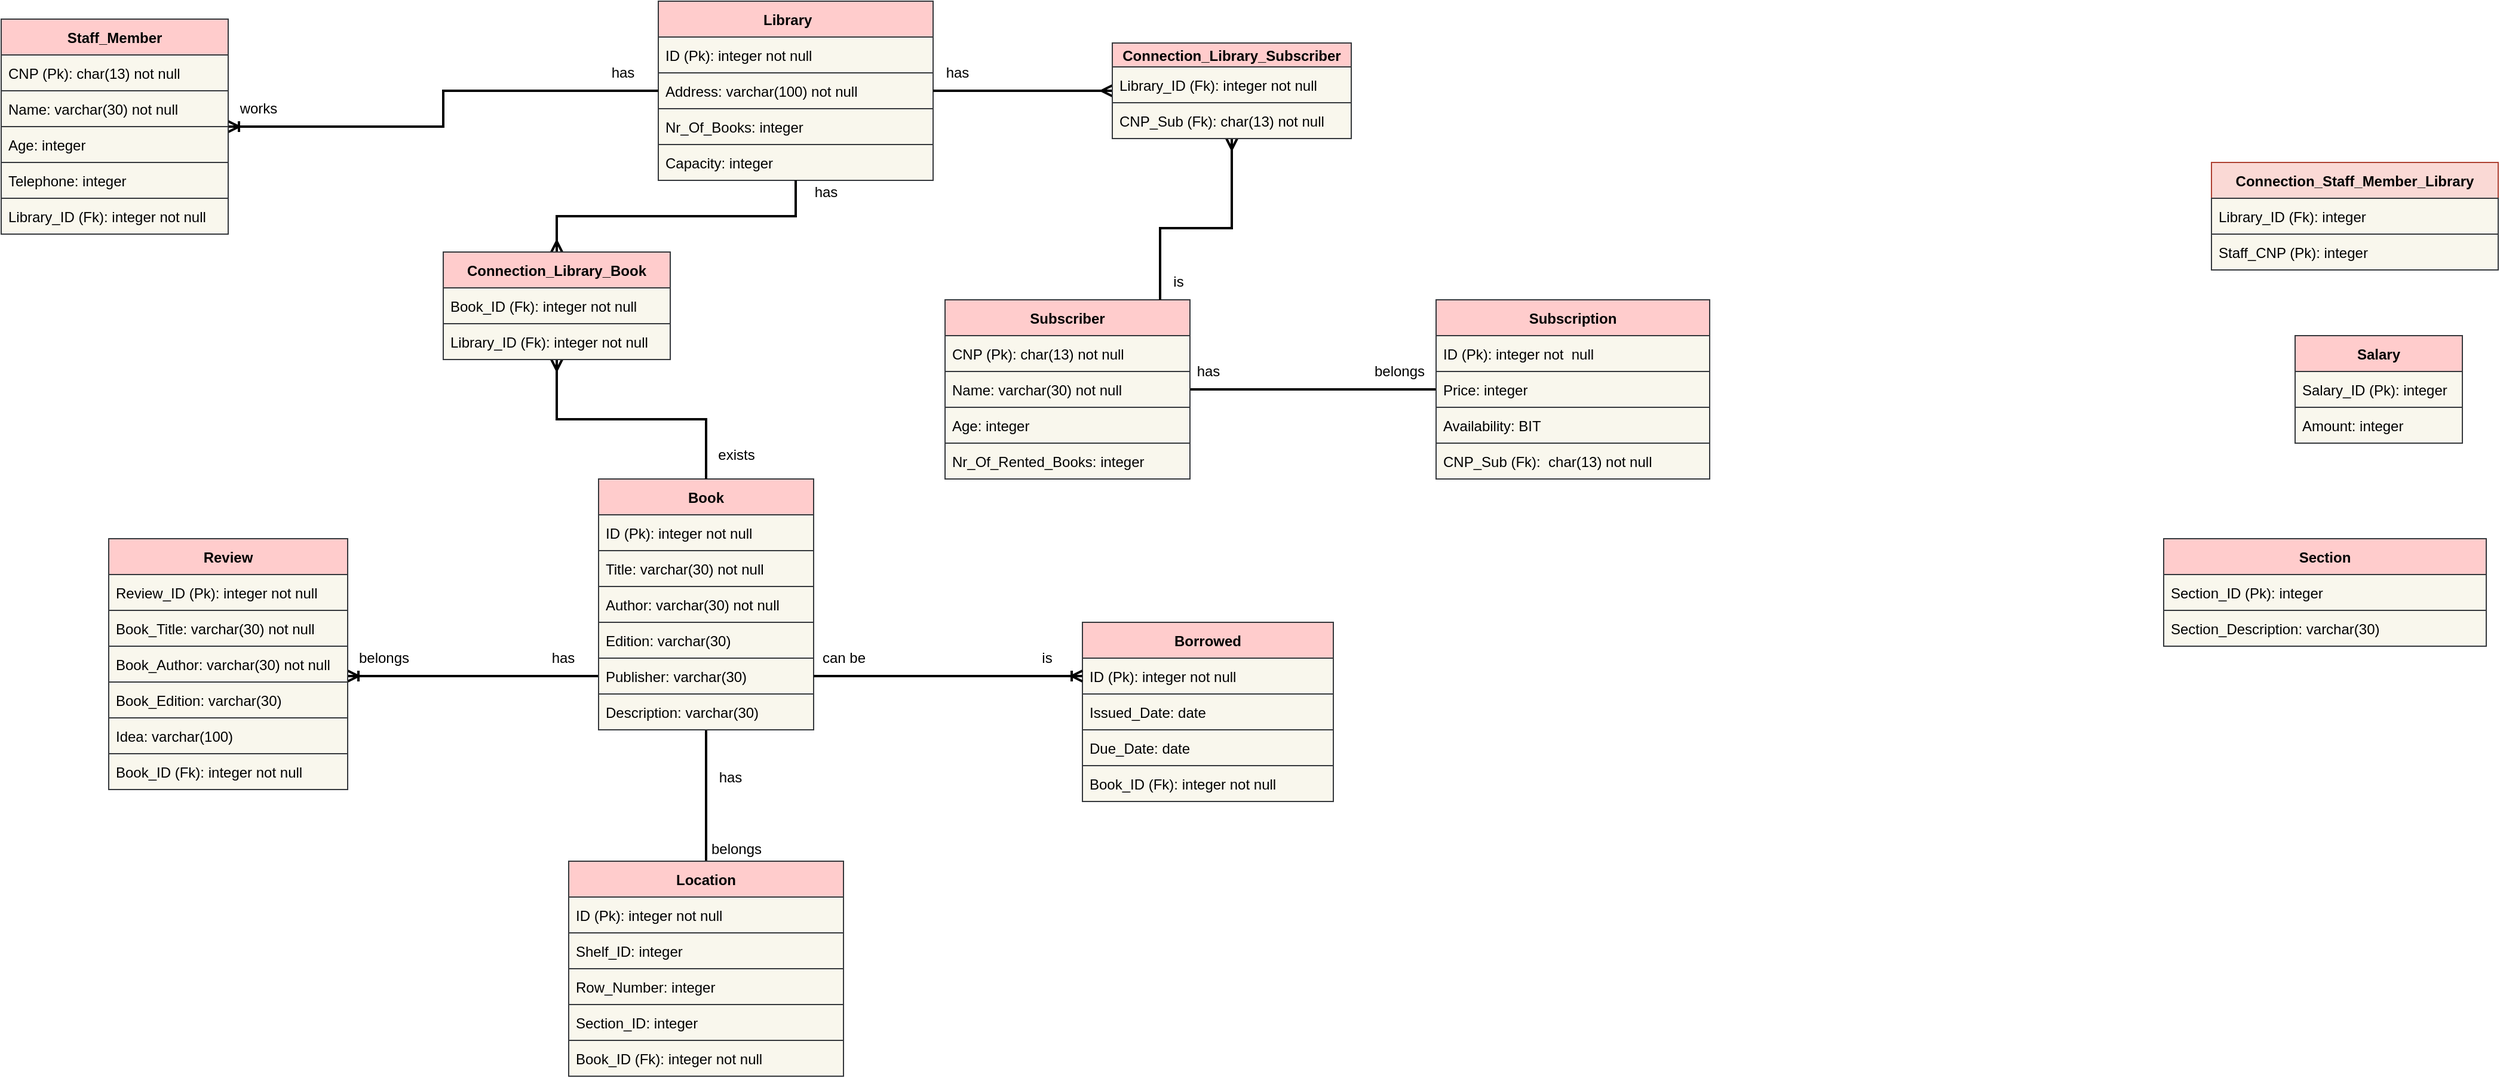 <mxfile version="15.5.2" type="device"><diagram id="ykUnAk5dBGuOs9mDxj67" name="Page-1"><mxGraphModel dx="2272" dy="780" grid="1" gridSize="10" guides="1" tooltips="1" connect="1" arrows="1" fold="1" page="1" pageScale="1" pageWidth="850" pageHeight="1100" math="0" shadow="0"><root><mxCell id="0"/><mxCell id="1" parent="0"/><mxCell id="-t-nigjl44tJeJdBdtH5-1" value="Library    " style="swimlane;fontStyle=1;childLayout=stackLayout;horizontal=1;startSize=30;horizontalStack=0;resizeParent=1;resizeParentMax=0;resizeLast=0;collapsible=1;marginBottom=0;fillColor=#ffcccc;strokeColor=#36393d;" parent="1" vertex="1"><mxGeometry x="120" width="230" height="150" as="geometry"/></mxCell><mxCell id="-t-nigjl44tJeJdBdtH5-2" value="ID (Pk): integer not null" style="text;strokeColor=#36393d;fillColor=#f9f7ed;align=left;verticalAlign=middle;spacingLeft=4;spacingRight=4;overflow=hidden;points=[[0,0.5],[1,0.5]];portConstraint=eastwest;rotatable=0;" parent="-t-nigjl44tJeJdBdtH5-1" vertex="1"><mxGeometry y="30" width="230" height="30" as="geometry"/></mxCell><mxCell id="-t-nigjl44tJeJdBdtH5-3" value="Address: varchar(100) not null" style="text;strokeColor=#36393d;fillColor=#f9f7ed;align=left;verticalAlign=middle;spacingLeft=4;spacingRight=4;overflow=hidden;points=[[0,0.5],[1,0.5]];portConstraint=eastwest;rotatable=0;" parent="-t-nigjl44tJeJdBdtH5-1" vertex="1"><mxGeometry y="60" width="230" height="30" as="geometry"/></mxCell><mxCell id="-t-nigjl44tJeJdBdtH5-63" value="Nr_Of_Books: integer" style="text;strokeColor=#36393d;fillColor=#f9f7ed;align=left;verticalAlign=middle;spacingLeft=4;spacingRight=4;overflow=hidden;points=[[0,0.5],[1,0.5]];portConstraint=eastwest;rotatable=0;" parent="-t-nigjl44tJeJdBdtH5-1" vertex="1"><mxGeometry y="90" width="230" height="30" as="geometry"/></mxCell><mxCell id="-t-nigjl44tJeJdBdtH5-11" value="Capacity: integer" style="text;strokeColor=#36393d;fillColor=#f9f7ed;align=left;verticalAlign=middle;spacingLeft=4;spacingRight=4;overflow=hidden;points=[[0,0.5],[1,0.5]];portConstraint=eastwest;rotatable=0;" parent="-t-nigjl44tJeJdBdtH5-1" vertex="1"><mxGeometry y="120" width="230" height="30" as="geometry"/></mxCell><mxCell id="-t-nigjl44tJeJdBdtH5-81" style="edgeStyle=orthogonalEdgeStyle;rounded=0;orthogonalLoop=1;jettySize=auto;html=1;startArrow=none;startFill=0;endArrow=none;endFill=0;strokeColor=default;strokeWidth=2;" parent="1" source="-t-nigjl44tJeJdBdtH5-6" target="-t-nigjl44tJeJdBdtH5-14" edge="1"><mxGeometry relative="1" as="geometry"/></mxCell><mxCell id="-t-nigjl44tJeJdBdtH5-6" value="Subscriber" style="swimlane;fontStyle=1;childLayout=stackLayout;horizontal=1;startSize=30;horizontalStack=0;resizeParent=1;resizeParentMax=0;resizeLast=0;collapsible=1;marginBottom=0;fillColor=#ffcccc;strokeColor=#36393d;" parent="1" vertex="1"><mxGeometry x="360" y="250" width="205" height="150" as="geometry"/></mxCell><mxCell id="-t-nigjl44tJeJdBdtH5-7" value="CNP (Pk): char(13) not null" style="text;strokeColor=#36393d;fillColor=#f9f7ed;align=left;verticalAlign=middle;spacingLeft=4;spacingRight=4;overflow=hidden;points=[[0,0.5],[1,0.5]];portConstraint=eastwest;rotatable=0;" parent="-t-nigjl44tJeJdBdtH5-6" vertex="1"><mxGeometry y="30" width="205" height="30" as="geometry"/></mxCell><mxCell id="-t-nigjl44tJeJdBdtH5-8" value="Name: varchar(30) not null" style="text;strokeColor=#36393d;fillColor=#f9f7ed;align=left;verticalAlign=middle;spacingLeft=4;spacingRight=4;overflow=hidden;points=[[0,0.5],[1,0.5]];portConstraint=eastwest;rotatable=0;" parent="-t-nigjl44tJeJdBdtH5-6" vertex="1"><mxGeometry y="60" width="205" height="30" as="geometry"/></mxCell><mxCell id="-t-nigjl44tJeJdBdtH5-9" value="Age: integer" style="text;strokeColor=#36393d;fillColor=#f9f7ed;align=left;verticalAlign=middle;spacingLeft=4;spacingRight=4;overflow=hidden;points=[[0,0.5],[1,0.5]];portConstraint=eastwest;rotatable=0;" parent="-t-nigjl44tJeJdBdtH5-6" vertex="1"><mxGeometry y="90" width="205" height="30" as="geometry"/></mxCell><mxCell id="-t-nigjl44tJeJdBdtH5-12" value="Nr_Of_Rented_Books: integer" style="text;strokeColor=#36393d;fillColor=#f9f7ed;align=left;verticalAlign=middle;spacingLeft=4;spacingRight=4;overflow=hidden;points=[[0,0.5],[1,0.5]];portConstraint=eastwest;rotatable=0;" parent="-t-nigjl44tJeJdBdtH5-6" vertex="1"><mxGeometry y="120" width="205" height="30" as="geometry"/></mxCell><mxCell id="-t-nigjl44tJeJdBdtH5-14" value="Subscription" style="swimlane;fontStyle=1;childLayout=stackLayout;horizontal=1;startSize=30;horizontalStack=0;resizeParent=1;resizeParentMax=0;resizeLast=0;collapsible=1;marginBottom=0;fillColor=#ffcccc;strokeColor=#36393d;" parent="1" vertex="1"><mxGeometry x="771" y="250" width="229" height="150" as="geometry"/></mxCell><mxCell id="-t-nigjl44tJeJdBdtH5-15" value="ID (Pk): integer not  null" style="text;strokeColor=#36393d;fillColor=#f9f7ed;align=left;verticalAlign=middle;spacingLeft=4;spacingRight=4;overflow=hidden;points=[[0,0.5],[1,0.5]];portConstraint=eastwest;rotatable=0;" parent="-t-nigjl44tJeJdBdtH5-14" vertex="1"><mxGeometry y="30" width="229" height="30" as="geometry"/></mxCell><mxCell id="-t-nigjl44tJeJdBdtH5-16" value="Price: integer" style="text;strokeColor=#36393d;fillColor=#f9f7ed;align=left;verticalAlign=middle;spacingLeft=4;spacingRight=4;overflow=hidden;points=[[0,0.5],[1,0.5]];portConstraint=eastwest;rotatable=0;" parent="-t-nigjl44tJeJdBdtH5-14" vertex="1"><mxGeometry y="60" width="229" height="30" as="geometry"/></mxCell><mxCell id="-t-nigjl44tJeJdBdtH5-17" value="Availability: BIT" style="text;strokeColor=#36393d;fillColor=#f9f7ed;align=left;verticalAlign=middle;spacingLeft=4;spacingRight=4;overflow=hidden;points=[[0,0.5],[1,0.5]];portConstraint=eastwest;rotatable=0;" parent="-t-nigjl44tJeJdBdtH5-14" vertex="1"><mxGeometry y="90" width="229" height="30" as="geometry"/></mxCell><mxCell id="Ymw6wZ-I9uun9234XM_c-15" value="CNP_Sub (Fk):  char(13) not null" style="text;strokeColor=#36393d;fillColor=#f9f7ed;align=left;verticalAlign=middle;spacingLeft=4;spacingRight=4;overflow=hidden;points=[[0,0.5],[1,0.5]];portConstraint=eastwest;rotatable=0;" parent="-t-nigjl44tJeJdBdtH5-14" vertex="1"><mxGeometry y="120" width="229" height="30" as="geometry"/></mxCell><mxCell id="-t-nigjl44tJeJdBdtH5-80" style="edgeStyle=orthogonalEdgeStyle;rounded=0;orthogonalLoop=1;jettySize=auto;html=1;startArrow=none;startFill=0;endArrow=none;endFill=0;strokeColor=default;strokeWidth=2;" parent="1" source="-t-nigjl44tJeJdBdtH5-20" target="-t-nigjl44tJeJdBdtH5-43" edge="1"><mxGeometry relative="1" as="geometry"/></mxCell><mxCell id="-t-nigjl44tJeJdBdtH5-82" style="edgeStyle=orthogonalEdgeStyle;rounded=0;orthogonalLoop=1;jettySize=auto;html=1;startArrow=none;startFill=0;endArrow=ERoneToMany;endFill=0;strokeColor=default;strokeWidth=2;" parent="1" source="-t-nigjl44tJeJdBdtH5-20" target="-t-nigjl44tJeJdBdtH5-36" edge="1"><mxGeometry relative="1" as="geometry"><Array as="points"><mxPoint x="-40" y="565"/><mxPoint x="-40" y="565"/></Array></mxGeometry></mxCell><mxCell id="-t-nigjl44tJeJdBdtH5-20" value="Book" style="swimlane;fontStyle=1;childLayout=stackLayout;horizontal=1;startSize=30;horizontalStack=0;resizeParent=1;resizeParentMax=0;resizeLast=0;collapsible=1;marginBottom=0;fillColor=#ffcccc;strokeColor=#36393d;" parent="1" vertex="1"><mxGeometry x="70" y="400" width="180" height="210" as="geometry"/></mxCell><mxCell id="-t-nigjl44tJeJdBdtH5-21" value="ID (Pk): integer not null" style="text;strokeColor=#36393d;fillColor=#f9f7ed;align=left;verticalAlign=middle;spacingLeft=4;spacingRight=4;overflow=hidden;points=[[0,0.5],[1,0.5]];portConstraint=eastwest;rotatable=0;" parent="-t-nigjl44tJeJdBdtH5-20" vertex="1"><mxGeometry y="30" width="180" height="30" as="geometry"/></mxCell><mxCell id="-t-nigjl44tJeJdBdtH5-25" value="Title: varchar(30) not null" style="text;strokeColor=#36393d;fillColor=#f9f7ed;align=left;verticalAlign=middle;spacingLeft=4;spacingRight=4;overflow=hidden;points=[[0,0.5],[1,0.5]];portConstraint=eastwest;rotatable=0;" parent="-t-nigjl44tJeJdBdtH5-20" vertex="1"><mxGeometry y="60" width="180" height="30" as="geometry"/></mxCell><mxCell id="-t-nigjl44tJeJdBdtH5-23" value="Author: varchar(30) not null" style="text;strokeColor=#36393d;fillColor=#f9f7ed;align=left;verticalAlign=middle;spacingLeft=4;spacingRight=4;overflow=hidden;points=[[0,0.5],[1,0.5]];portConstraint=eastwest;rotatable=0;" parent="-t-nigjl44tJeJdBdtH5-20" vertex="1"><mxGeometry y="90" width="180" height="30" as="geometry"/></mxCell><mxCell id="-t-nigjl44tJeJdBdtH5-22" value="Edition: varchar(30)" style="text;strokeColor=#36393d;fillColor=#f9f7ed;align=left;verticalAlign=middle;spacingLeft=4;spacingRight=4;overflow=hidden;points=[[0,0.5],[1,0.5]];portConstraint=eastwest;rotatable=0;" parent="-t-nigjl44tJeJdBdtH5-20" vertex="1"><mxGeometry y="120" width="180" height="30" as="geometry"/></mxCell><mxCell id="-t-nigjl44tJeJdBdtH5-24" value="Publisher: varchar(30)" style="text;strokeColor=#36393d;fillColor=#f9f7ed;align=left;verticalAlign=middle;spacingLeft=4;spacingRight=4;overflow=hidden;points=[[0,0.5],[1,0.5]];portConstraint=eastwest;rotatable=0;" parent="-t-nigjl44tJeJdBdtH5-20" vertex="1"><mxGeometry y="150" width="180" height="30" as="geometry"/></mxCell><mxCell id="-t-nigjl44tJeJdBdtH5-26" value="Description: varchar(30)" style="text;strokeColor=#36393d;fillColor=#f9f7ed;align=left;verticalAlign=middle;spacingLeft=4;spacingRight=4;overflow=hidden;points=[[0,0.5],[1,0.5]];portConstraint=eastwest;rotatable=0;" parent="-t-nigjl44tJeJdBdtH5-20" vertex="1"><mxGeometry y="180" width="180" height="30" as="geometry"/></mxCell><mxCell id="-t-nigjl44tJeJdBdtH5-28" value="Borrowed" style="swimlane;fontStyle=1;childLayout=stackLayout;horizontal=1;startSize=30;horizontalStack=0;resizeParent=1;resizeParentMax=0;resizeLast=0;collapsible=1;marginBottom=0;fillColor=#ffcccc;strokeColor=#36393d;" parent="1" vertex="1"><mxGeometry x="475" y="520" width="210" height="150" as="geometry"/></mxCell><mxCell id="-t-nigjl44tJeJdBdtH5-29" value="ID (Pk): integer not null" style="text;strokeColor=#36393d;fillColor=#f9f7ed;align=left;verticalAlign=middle;spacingLeft=4;spacingRight=4;overflow=hidden;points=[[0,0.5],[1,0.5]];portConstraint=eastwest;rotatable=0;" parent="-t-nigjl44tJeJdBdtH5-28" vertex="1"><mxGeometry y="30" width="210" height="30" as="geometry"/></mxCell><mxCell id="-t-nigjl44tJeJdBdtH5-30" value="Issued_Date: date" style="text;strokeColor=#36393d;fillColor=#f9f7ed;align=left;verticalAlign=middle;spacingLeft=4;spacingRight=4;overflow=hidden;points=[[0,0.5],[1,0.5]];portConstraint=eastwest;rotatable=0;" parent="-t-nigjl44tJeJdBdtH5-28" vertex="1"><mxGeometry y="60" width="210" height="30" as="geometry"/></mxCell><mxCell id="-t-nigjl44tJeJdBdtH5-31" value="Due_Date: date" style="text;strokeColor=#36393d;fillColor=#f9f7ed;align=left;verticalAlign=middle;spacingLeft=4;spacingRight=4;overflow=hidden;points=[[0,0.5],[1,0.5]];portConstraint=eastwest;rotatable=0;" parent="-t-nigjl44tJeJdBdtH5-28" vertex="1"><mxGeometry y="90" width="210" height="30" as="geometry"/></mxCell><mxCell id="Ymw6wZ-I9uun9234XM_c-13" value="Book_ID (Fk): integer not null" style="text;strokeColor=#36393d;fillColor=#f9f7ed;align=left;verticalAlign=middle;spacingLeft=4;spacingRight=4;overflow=hidden;points=[[0,0.5],[1,0.5]];portConstraint=eastwest;rotatable=0;" parent="-t-nigjl44tJeJdBdtH5-28" vertex="1"><mxGeometry y="120" width="210" height="30" as="geometry"/></mxCell><mxCell id="-t-nigjl44tJeJdBdtH5-77" style="edgeStyle=orthogonalEdgeStyle;rounded=0;orthogonalLoop=1;jettySize=auto;html=1;startArrow=ERoneToMany;startFill=0;endArrow=none;endFill=0;strokeWidth=2;" parent="1" source="-t-nigjl44tJeJdBdtH5-32" target="-t-nigjl44tJeJdBdtH5-1" edge="1"><mxGeometry relative="1" as="geometry"/></mxCell><mxCell id="-t-nigjl44tJeJdBdtH5-32" value="Staff_Member" style="swimlane;fontStyle=1;childLayout=stackLayout;horizontal=1;startSize=30;horizontalStack=0;resizeParent=1;resizeParentMax=0;resizeLast=0;collapsible=1;marginBottom=0;fillColor=#ffcccc;strokeColor=#36393d;" parent="1" vertex="1"><mxGeometry x="-430" y="15" width="190" height="180" as="geometry"/></mxCell><mxCell id="-t-nigjl44tJeJdBdtH5-33" value="CNP (Pk): char(13) not null" style="text;align=left;verticalAlign=middle;spacingLeft=4;spacingRight=4;overflow=hidden;points=[[0,0.5],[1,0.5]];portConstraint=eastwest;rotatable=0;fillColor=#f9f7ed;strokeColor=#36393d;" parent="-t-nigjl44tJeJdBdtH5-32" vertex="1"><mxGeometry y="30" width="190" height="30" as="geometry"/></mxCell><mxCell id="-t-nigjl44tJeJdBdtH5-34" value="Name: varchar(30) not null" style="text;strokeColor=#36393d;fillColor=#f9f7ed;align=left;verticalAlign=middle;spacingLeft=4;spacingRight=4;overflow=hidden;points=[[0,0.5],[1,0.5]];portConstraint=eastwest;rotatable=0;" parent="-t-nigjl44tJeJdBdtH5-32" vertex="1"><mxGeometry y="60" width="190" height="30" as="geometry"/></mxCell><mxCell id="-t-nigjl44tJeJdBdtH5-35" value="Age: integer" style="text;strokeColor=#36393d;fillColor=#f9f7ed;align=left;verticalAlign=middle;spacingLeft=4;spacingRight=4;overflow=hidden;points=[[0,0.5],[1,0.5]];portConstraint=eastwest;rotatable=0;" parent="-t-nigjl44tJeJdBdtH5-32" vertex="1"><mxGeometry y="90" width="190" height="30" as="geometry"/></mxCell><mxCell id="Ymw6wZ-I9uun9234XM_c-5" value="Telephone: integer" style="text;strokeColor=#36393d;fillColor=#f9f7ed;align=left;verticalAlign=middle;spacingLeft=4;spacingRight=4;overflow=hidden;points=[[0,0.5],[1,0.5]];portConstraint=eastwest;rotatable=0;" parent="-t-nigjl44tJeJdBdtH5-32" vertex="1"><mxGeometry y="120" width="190" height="30" as="geometry"/></mxCell><mxCell id="Ymw6wZ-I9uun9234XM_c-11" value="Library_ID (Fk): integer not null" style="text;strokeColor=#36393d;fillColor=#f9f7ed;align=left;verticalAlign=middle;spacingLeft=4;spacingRight=4;overflow=hidden;points=[[0,0.5],[1,0.5]];portConstraint=eastwest;rotatable=0;" parent="-t-nigjl44tJeJdBdtH5-32" vertex="1"><mxGeometry y="150" width="190" height="30" as="geometry"/></mxCell><mxCell id="-t-nigjl44tJeJdBdtH5-36" value="Review" style="swimlane;fontStyle=1;childLayout=stackLayout;horizontal=1;startSize=30;horizontalStack=0;resizeParent=1;resizeParentMax=0;resizeLast=0;collapsible=1;marginBottom=0;fillColor=#ffcccc;strokeColor=#36393d;" parent="1" vertex="1"><mxGeometry x="-340" y="450" width="200" height="210" as="geometry"/></mxCell><mxCell id="-t-nigjl44tJeJdBdtH5-37" value="Review_ID (Pk): integer not null" style="text;strokeColor=#36393d;fillColor=#f9f7ed;align=left;verticalAlign=middle;spacingLeft=4;spacingRight=4;overflow=hidden;points=[[0,0.5],[1,0.5]];portConstraint=eastwest;rotatable=0;" parent="-t-nigjl44tJeJdBdtH5-36" vertex="1"><mxGeometry y="30" width="200" height="30" as="geometry"/></mxCell><mxCell id="-t-nigjl44tJeJdBdtH5-38" value="Book_Title: varchar(30) not null" style="text;strokeColor=#36393d;fillColor=#f9f7ed;align=left;verticalAlign=middle;spacingLeft=4;spacingRight=4;overflow=hidden;points=[[0,0.5],[1,0.5]];portConstraint=eastwest;rotatable=0;" parent="-t-nigjl44tJeJdBdtH5-36" vertex="1"><mxGeometry y="60" width="200" height="30" as="geometry"/></mxCell><mxCell id="-t-nigjl44tJeJdBdtH5-39" value="Book_Author: varchar(30) not null" style="text;strokeColor=#36393d;fillColor=#f9f7ed;align=left;verticalAlign=middle;spacingLeft=4;spacingRight=4;overflow=hidden;points=[[0,0.5],[1,0.5]];portConstraint=eastwest;rotatable=0;" parent="-t-nigjl44tJeJdBdtH5-36" vertex="1"><mxGeometry y="90" width="200" height="30" as="geometry"/></mxCell><mxCell id="-t-nigjl44tJeJdBdtH5-41" value="Book_Edition: varchar(30)" style="text;strokeColor=#36393d;fillColor=#f9f7ed;align=left;verticalAlign=middle;spacingLeft=4;spacingRight=4;overflow=hidden;points=[[0,0.5],[1,0.5]];portConstraint=eastwest;rotatable=0;" parent="-t-nigjl44tJeJdBdtH5-36" vertex="1"><mxGeometry y="120" width="200" height="30" as="geometry"/></mxCell><mxCell id="-t-nigjl44tJeJdBdtH5-42" value="Idea: varchar(100)" style="text;strokeColor=#36393d;fillColor=#f9f7ed;align=left;verticalAlign=middle;spacingLeft=4;spacingRight=4;overflow=hidden;points=[[0,0.5],[1,0.5]];portConstraint=eastwest;rotatable=0;" parent="-t-nigjl44tJeJdBdtH5-36" vertex="1"><mxGeometry y="150" width="200" height="30" as="geometry"/></mxCell><mxCell id="Ymw6wZ-I9uun9234XM_c-14" value="Book_ID (Fk): integer not null" style="text;strokeColor=#36393d;fillColor=#f9f7ed;align=left;verticalAlign=middle;spacingLeft=4;spacingRight=4;overflow=hidden;points=[[0,0.5],[1,0.5]];portConstraint=eastwest;rotatable=0;" parent="-t-nigjl44tJeJdBdtH5-36" vertex="1"><mxGeometry y="180" width="200" height="30" as="geometry"/></mxCell><mxCell id="-t-nigjl44tJeJdBdtH5-43" value="Location" style="swimlane;fontStyle=1;childLayout=stackLayout;horizontal=1;startSize=30;horizontalStack=0;resizeParent=1;resizeParentMax=0;resizeLast=0;collapsible=1;marginBottom=0;fillColor=#ffcccc;strokeColor=#36393d;" parent="1" vertex="1"><mxGeometry x="45" y="720" width="230" height="180" as="geometry"/></mxCell><mxCell id="-t-nigjl44tJeJdBdtH5-44" value="ID (Pk): integer not null" style="text;strokeColor=#36393d;fillColor=#f9f7ed;align=left;verticalAlign=middle;spacingLeft=4;spacingRight=4;overflow=hidden;points=[[0,0.5],[1,0.5]];portConstraint=eastwest;rotatable=0;" parent="-t-nigjl44tJeJdBdtH5-43" vertex="1"><mxGeometry y="30" width="230" height="30" as="geometry"/></mxCell><mxCell id="-t-nigjl44tJeJdBdtH5-46" value="Shelf_ID: integer   " style="text;strokeColor=#36393d;fillColor=#f9f7ed;align=left;verticalAlign=middle;spacingLeft=4;spacingRight=4;overflow=hidden;points=[[0,0.5],[1,0.5]];portConstraint=eastwest;rotatable=0;" parent="-t-nigjl44tJeJdBdtH5-43" vertex="1"><mxGeometry y="60" width="230" height="30" as="geometry"/></mxCell><mxCell id="-t-nigjl44tJeJdBdtH5-47" value="Row_Number: integer" style="text;strokeColor=#36393d;fillColor=#f9f7ed;align=left;verticalAlign=middle;spacingLeft=4;spacingRight=4;overflow=hidden;points=[[0,0.5],[1,0.5]];portConstraint=eastwest;rotatable=0;" parent="-t-nigjl44tJeJdBdtH5-43" vertex="1"><mxGeometry y="90" width="230" height="30" as="geometry"/></mxCell><mxCell id="-t-nigjl44tJeJdBdtH5-48" value="Section_ID: integer" style="text;strokeColor=#36393d;fillColor=#f9f7ed;align=left;verticalAlign=middle;spacingLeft=4;spacingRight=4;overflow=hidden;points=[[0,0.5],[1,0.5]];portConstraint=eastwest;rotatable=0;" parent="-t-nigjl44tJeJdBdtH5-43" vertex="1"><mxGeometry y="120" width="230" height="30" as="geometry"/></mxCell><mxCell id="Ymw6wZ-I9uun9234XM_c-16" value="Book_ID (Fk): integer not null" style="text;strokeColor=#36393d;fillColor=#f9f7ed;align=left;verticalAlign=middle;spacingLeft=4;spacingRight=4;overflow=hidden;points=[[0,0.5],[1,0.5]];portConstraint=eastwest;rotatable=0;" parent="-t-nigjl44tJeJdBdtH5-43" vertex="1"><mxGeometry y="150" width="230" height="30" as="geometry"/></mxCell><mxCell id="-t-nigjl44tJeJdBdtH5-49" value="Section" style="swimlane;fontStyle=1;childLayout=stackLayout;horizontal=1;startSize=30;horizontalStack=0;resizeParent=1;resizeParentMax=0;resizeLast=0;collapsible=1;marginBottom=0;fillColor=#ffcccc;strokeColor=#36393d;" parent="1" vertex="1"><mxGeometry x="1380" y="450" width="270" height="90" as="geometry"/></mxCell><mxCell id="-t-nigjl44tJeJdBdtH5-50" value="Section_ID (Pk): integer" style="text;strokeColor=#36393d;fillColor=#f9f7ed;align=left;verticalAlign=middle;spacingLeft=4;spacingRight=4;overflow=hidden;points=[[0,0.5],[1,0.5]];portConstraint=eastwest;rotatable=0;" parent="-t-nigjl44tJeJdBdtH5-49" vertex="1"><mxGeometry y="30" width="270" height="30" as="geometry"/></mxCell><mxCell id="-t-nigjl44tJeJdBdtH5-51" value="Section_Description: varchar(30)" style="text;strokeColor=#36393d;fillColor=#f9f7ed;align=left;verticalAlign=middle;spacingLeft=4;spacingRight=4;overflow=hidden;points=[[0,0.5],[1,0.5]];portConstraint=eastwest;rotatable=0;" parent="-t-nigjl44tJeJdBdtH5-49" vertex="1"><mxGeometry y="60" width="270" height="30" as="geometry"/></mxCell><mxCell id="-t-nigjl44tJeJdBdtH5-53" value="Salary" style="swimlane;fontStyle=1;childLayout=stackLayout;horizontal=1;startSize=30;horizontalStack=0;resizeParent=1;resizeParentMax=0;resizeLast=0;collapsible=1;marginBottom=0;fillColor=#ffcccc;strokeColor=#36393d;" parent="1" vertex="1"><mxGeometry x="1490" y="280" width="140" height="90" as="geometry"/></mxCell><mxCell id="-t-nigjl44tJeJdBdtH5-54" value="Salary_ID (Pk): integer" style="text;strokeColor=#36393d;fillColor=#f9f7ed;align=left;verticalAlign=middle;spacingLeft=4;spacingRight=4;overflow=hidden;points=[[0,0.5],[1,0.5]];portConstraint=eastwest;rotatable=0;" parent="-t-nigjl44tJeJdBdtH5-53" vertex="1"><mxGeometry y="30" width="140" height="30" as="geometry"/></mxCell><mxCell id="-t-nigjl44tJeJdBdtH5-55" value="Amount: integer" style="text;strokeColor=#36393d;fillColor=#f9f7ed;align=left;verticalAlign=middle;spacingLeft=4;spacingRight=4;overflow=hidden;points=[[0,0.5],[1,0.5]];portConstraint=eastwest;rotatable=0;" parent="-t-nigjl44tJeJdBdtH5-53" vertex="1"><mxGeometry y="60" width="140" height="30" as="geometry"/></mxCell><mxCell id="-t-nigjl44tJeJdBdtH5-65" style="edgeStyle=orthogonalEdgeStyle;rounded=0;orthogonalLoop=1;jettySize=auto;html=1;startArrow=ERmany;startFill=0;endArrow=none;endFill=0;strokeWidth=2;" parent="1" source="-t-nigjl44tJeJdBdtH5-59" target="-t-nigjl44tJeJdBdtH5-20" edge="1"><mxGeometry relative="1" as="geometry"/></mxCell><mxCell id="-t-nigjl44tJeJdBdtH5-79" style="edgeStyle=orthogonalEdgeStyle;rounded=0;orthogonalLoop=1;jettySize=auto;html=1;startArrow=ERmany;startFill=0;endArrow=none;endFill=0;strokeColor=default;strokeWidth=2;" parent="1" source="-t-nigjl44tJeJdBdtH5-59" target="-t-nigjl44tJeJdBdtH5-1" edge="1"><mxGeometry relative="1" as="geometry"/></mxCell><mxCell id="-t-nigjl44tJeJdBdtH5-59" value="Connection_Library_Book" style="swimlane;fontStyle=1;childLayout=stackLayout;horizontal=1;startSize=30;horizontalStack=0;resizeParent=1;resizeParentMax=0;resizeLast=0;collapsible=1;marginBottom=0;fillColor=#ffcccc;strokeColor=#36393d;" parent="1" vertex="1"><mxGeometry x="-60" y="210" width="190" height="90" as="geometry"/></mxCell><mxCell id="-t-nigjl44tJeJdBdtH5-60" value="Book_ID (Fk): integer not null" style="text;strokeColor=#36393d;fillColor=#f9f7ed;align=left;verticalAlign=middle;spacingLeft=4;spacingRight=4;overflow=hidden;points=[[0,0.5],[1,0.5]];portConstraint=eastwest;rotatable=0;" parent="-t-nigjl44tJeJdBdtH5-59" vertex="1"><mxGeometry y="30" width="190" height="30" as="geometry"/></mxCell><mxCell id="-t-nigjl44tJeJdBdtH5-61" value="Library_ID (Fk): integer not null" style="text;strokeColor=#36393d;fillColor=#f9f7ed;align=left;verticalAlign=middle;spacingLeft=4;spacingRight=4;overflow=hidden;points=[[0,0.5],[1,0.5]];portConstraint=eastwest;rotatable=0;" parent="-t-nigjl44tJeJdBdtH5-59" vertex="1"><mxGeometry y="60" width="190" height="30" as="geometry"/></mxCell><mxCell id="-t-nigjl44tJeJdBdtH5-66" style="edgeStyle=orthogonalEdgeStyle;rounded=0;orthogonalLoop=1;jettySize=auto;html=1;startArrow=ERoneToMany;startFill=0;endArrow=none;endFill=0;strokeWidth=2;" parent="1" source="-t-nigjl44tJeJdBdtH5-29" target="-t-nigjl44tJeJdBdtH5-24" edge="1"><mxGeometry relative="1" as="geometry"/></mxCell><mxCell id="-t-nigjl44tJeJdBdtH5-73" value="" style="edgeStyle=orthogonalEdgeStyle;rounded=0;orthogonalLoop=1;jettySize=auto;html=1;startArrow=ERmany;startFill=0;endArrow=none;endFill=0;strokeWidth=2;" parent="1" source="-t-nigjl44tJeJdBdtH5-67" edge="1"><mxGeometry relative="1" as="geometry"><mxPoint x="540" y="250" as="targetPoint"/><Array as="points"><mxPoint x="600" y="190"/><mxPoint x="540" y="190"/></Array></mxGeometry></mxCell><mxCell id="-t-nigjl44tJeJdBdtH5-78" style="edgeStyle=orthogonalEdgeStyle;rounded=0;orthogonalLoop=1;jettySize=auto;html=1;startArrow=ERmany;startFill=0;endArrow=none;endFill=0;strokeWidth=2;" parent="1" source="-t-nigjl44tJeJdBdtH5-67" target="-t-nigjl44tJeJdBdtH5-1" edge="1"><mxGeometry relative="1" as="geometry"/></mxCell><mxCell id="-t-nigjl44tJeJdBdtH5-67" value="Connection_Library_Subscriber" style="swimlane;fontStyle=1;childLayout=stackLayout;horizontal=1;startSize=20;horizontalStack=0;resizeParent=1;resizeParentMax=0;resizeLast=0;collapsible=1;marginBottom=0;fillColor=#ffcccc;strokeColor=#36393d;" parent="1" vertex="1"><mxGeometry x="500" y="35" width="200" height="80" as="geometry"/></mxCell><mxCell id="-t-nigjl44tJeJdBdtH5-68" value="Library_ID (Fk): integer not null" style="text;strokeColor=#36393d;fillColor=#f9f7ed;align=left;verticalAlign=middle;spacingLeft=4;spacingRight=4;overflow=hidden;points=[[0,0.5],[1,0.5]];portConstraint=eastwest;rotatable=0;" parent="-t-nigjl44tJeJdBdtH5-67" vertex="1"><mxGeometry y="20" width="200" height="30" as="geometry"/></mxCell><mxCell id="-t-nigjl44tJeJdBdtH5-69" value="CNP_Sub (Fk): char(13) not null" style="text;strokeColor=#36393d;fillColor=#f9f7ed;align=left;verticalAlign=middle;spacingLeft=4;spacingRight=4;overflow=hidden;points=[[0,0.5],[1,0.5]];portConstraint=eastwest;rotatable=0;" parent="-t-nigjl44tJeJdBdtH5-67" vertex="1"><mxGeometry y="50" width="200" height="30" as="geometry"/></mxCell><mxCell id="-t-nigjl44tJeJdBdtH5-85" value="Connection_Staff_Member_Library" style="swimlane;fontStyle=1;childLayout=stackLayout;horizontal=1;startSize=30;horizontalStack=0;resizeParent=1;resizeParentMax=0;resizeLast=0;collapsible=1;marginBottom=0;fillColor=#fad9d5;strokeColor=#ae4132;" parent="1" vertex="1"><mxGeometry x="1420" y="135" width="240" height="90" as="geometry"/></mxCell><mxCell id="-t-nigjl44tJeJdBdtH5-86" value="Library_ID (Fk): integer" style="text;strokeColor=#36393d;fillColor=#f9f7ed;align=left;verticalAlign=middle;spacingLeft=4;spacingRight=4;overflow=hidden;points=[[0,0.5],[1,0.5]];portConstraint=eastwest;rotatable=0;" parent="-t-nigjl44tJeJdBdtH5-85" vertex="1"><mxGeometry y="30" width="240" height="30" as="geometry"/></mxCell><mxCell id="-t-nigjl44tJeJdBdtH5-87" value="Staff_CNP (Pk): integer" style="text;strokeColor=#36393d;fillColor=#f9f7ed;align=left;verticalAlign=middle;spacingLeft=4;spacingRight=4;overflow=hidden;points=[[0,0.5],[1,0.5]];portConstraint=eastwest;rotatable=0;" parent="-t-nigjl44tJeJdBdtH5-85" vertex="1"><mxGeometry y="60" width="240" height="30" as="geometry"/></mxCell><mxCell id="zLVqSBwO7k10rfP7GTqf-1" value="&lt;div&gt;works&lt;/div&gt;" style="text;html=1;align=center;verticalAlign=middle;resizable=0;points=[];autosize=1;strokeColor=none;fillColor=none;" parent="1" vertex="1"><mxGeometry x="-240" y="80" width="50" height="20" as="geometry"/></mxCell><mxCell id="zLVqSBwO7k10rfP7GTqf-2" value="has" style="text;html=1;align=center;verticalAlign=middle;resizable=0;points=[];autosize=1;strokeColor=none;fillColor=none;" parent="1" vertex="1"><mxGeometry x="70" y="50" width="40" height="20" as="geometry"/></mxCell><mxCell id="zLVqSBwO7k10rfP7GTqf-3" value="has" style="text;html=1;align=center;verticalAlign=middle;resizable=0;points=[];autosize=1;strokeColor=none;fillColor=none;" parent="1" vertex="1"><mxGeometry x="350" y="50" width="40" height="20" as="geometry"/></mxCell><mxCell id="zLVqSBwO7k10rfP7GTqf-6" value="is" style="text;html=1;align=center;verticalAlign=middle;resizable=0;points=[];autosize=1;strokeColor=none;fillColor=none;" parent="1" vertex="1"><mxGeometry x="540" y="225" width="30" height="20" as="geometry"/></mxCell><mxCell id="zLVqSBwO7k10rfP7GTqf-7" value="has" style="text;html=1;align=center;verticalAlign=middle;resizable=0;points=[];autosize=1;strokeColor=none;fillColor=none;" parent="1" vertex="1"><mxGeometry x="240" y="150" width="40" height="20" as="geometry"/></mxCell><mxCell id="zLVqSBwO7k10rfP7GTqf-8" value="exists" style="text;html=1;align=center;verticalAlign=middle;resizable=0;points=[];autosize=1;strokeColor=none;fillColor=none;" parent="1" vertex="1"><mxGeometry x="160" y="370" width="50" height="20" as="geometry"/></mxCell><mxCell id="zLVqSBwO7k10rfP7GTqf-9" value="has" style="text;html=1;align=center;verticalAlign=middle;resizable=0;points=[];autosize=1;strokeColor=none;fillColor=none;" parent="1" vertex="1"><mxGeometry x="20" y="540" width="40" height="20" as="geometry"/></mxCell><mxCell id="zLVqSBwO7k10rfP7GTqf-10" value="belongs" style="text;html=1;align=center;verticalAlign=middle;resizable=0;points=[];autosize=1;strokeColor=none;fillColor=none;" parent="1" vertex="1"><mxGeometry x="-140" y="540" width="60" height="20" as="geometry"/></mxCell><mxCell id="zLVqSBwO7k10rfP7GTqf-11" value="belongs" style="text;html=1;align=center;verticalAlign=middle;resizable=0;points=[];autosize=1;strokeColor=none;fillColor=none;" parent="1" vertex="1"><mxGeometry x="155" y="700" width="60" height="20" as="geometry"/></mxCell><mxCell id="zLVqSBwO7k10rfP7GTqf-12" value="has" style="text;html=1;align=center;verticalAlign=middle;resizable=0;points=[];autosize=1;strokeColor=none;fillColor=none;" parent="1" vertex="1"><mxGeometry x="160" y="640" width="40" height="20" as="geometry"/></mxCell><mxCell id="zLVqSBwO7k10rfP7GTqf-13" value="can be" style="text;html=1;align=center;verticalAlign=middle;resizable=0;points=[];autosize=1;strokeColor=none;fillColor=none;" parent="1" vertex="1"><mxGeometry x="250" y="540" width="50" height="20" as="geometry"/></mxCell><mxCell id="zLVqSBwO7k10rfP7GTqf-14" value="is" style="text;html=1;align=center;verticalAlign=middle;resizable=0;points=[];autosize=1;strokeColor=none;fillColor=none;" parent="1" vertex="1"><mxGeometry x="430" y="540" width="30" height="20" as="geometry"/></mxCell><mxCell id="zLVqSBwO7k10rfP7GTqf-15" value="has" style="text;html=1;align=center;verticalAlign=middle;resizable=0;points=[];autosize=1;strokeColor=none;fillColor=none;" parent="1" vertex="1"><mxGeometry x="560" y="300" width="40" height="20" as="geometry"/></mxCell><mxCell id="zLVqSBwO7k10rfP7GTqf-16" value="belongs" style="text;html=1;align=center;verticalAlign=middle;resizable=0;points=[];autosize=1;strokeColor=none;fillColor=none;" parent="1" vertex="1"><mxGeometry x="710" y="300" width="60" height="20" as="geometry"/></mxCell></root></mxGraphModel></diagram></mxfile>